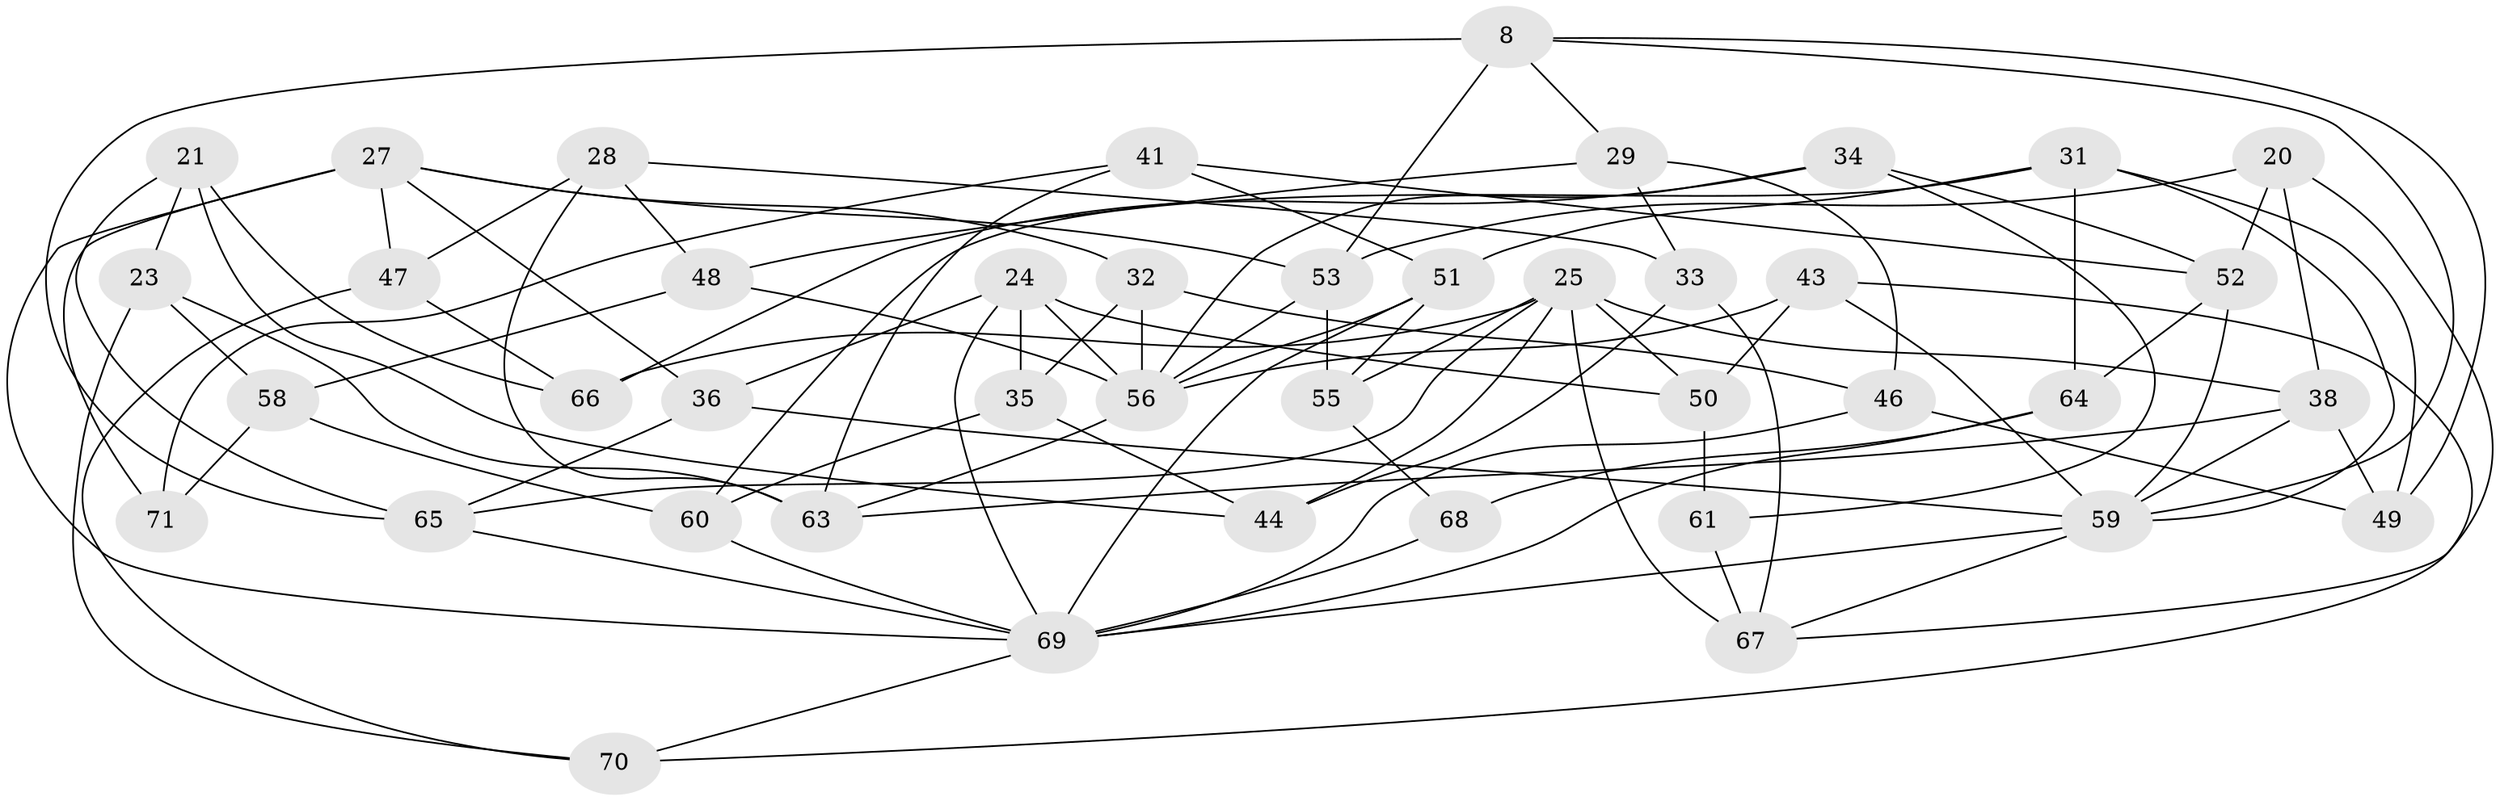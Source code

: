 // original degree distribution, {4: 1.0}
// Generated by graph-tools (version 1.1) at 2025/02/03/04/25 22:02:57]
// undirected, 42 vertices, 97 edges
graph export_dot {
graph [start="1"]
  node [color=gray90,style=filled];
  8 [super="+7"];
  20;
  21;
  23;
  24 [super="+16"];
  25 [super="+9+14+22"];
  27 [super="+11"];
  28;
  29;
  31 [super="+13"];
  32;
  33;
  34;
  35;
  36;
  38 [super="+19"];
  41 [super="+39"];
  43;
  44;
  46;
  47;
  48;
  49;
  50 [super="+37"];
  51 [super="+12+15"];
  52 [super="+3"];
  53 [super="+45"];
  55 [super="+1"];
  56 [super="+2+4"];
  58;
  59 [super="+10+18"];
  60;
  61;
  63 [super="+57"];
  64 [super="+62"];
  65 [super="+30"];
  66;
  67 [super="+26"];
  68;
  69 [super="+42+54"];
  70;
  71;
  8 -- 49;
  8 -- 29;
  8 -- 65 [weight=2];
  8 -- 59;
  8 -- 53;
  20 -- 38;
  20 -- 53;
  20 -- 52;
  20 -- 67;
  21 -- 44;
  21 -- 65;
  21 -- 23;
  21 -- 66;
  23 -- 70;
  23 -- 63;
  23 -- 58;
  24 -- 56;
  24 -- 35;
  24 -- 50;
  24 -- 36;
  24 -- 69 [weight=2];
  25 -- 65;
  25 -- 55;
  25 -- 66;
  25 -- 44;
  25 -- 50 [weight=2];
  25 -- 67 [weight=2];
  25 -- 38 [weight=2];
  27 -- 32;
  27 -- 47;
  27 -- 69 [weight=2];
  27 -- 36;
  27 -- 53;
  27 -- 71 [weight=2];
  28 -- 48;
  28 -- 33;
  28 -- 47;
  28 -- 63;
  29 -- 33;
  29 -- 48;
  29 -- 46;
  31 -- 60;
  31 -- 64 [weight=2];
  31 -- 49;
  31 -- 59;
  31 -- 51;
  32 -- 56;
  32 -- 46;
  32 -- 35;
  33 -- 44;
  33 -- 67;
  34 -- 52;
  34 -- 66;
  34 -- 61;
  34 -- 56;
  35 -- 44;
  35 -- 60;
  36 -- 65;
  36 -- 59;
  38 -- 59;
  38 -- 49;
  38 -- 63;
  41 -- 52 [weight=2];
  41 -- 63 [weight=2];
  41 -- 71;
  41 -- 51;
  43 -- 70;
  43 -- 50;
  43 -- 56;
  43 -- 59;
  46 -- 49;
  46 -- 69;
  47 -- 66;
  47 -- 70;
  48 -- 58;
  48 -- 56;
  50 -- 61 [weight=2];
  51 -- 55 [weight=2];
  51 -- 56;
  51 -- 69 [weight=3];
  52 -- 64;
  52 -- 59;
  53 -- 55 [weight=2];
  53 -- 56;
  55 -- 68;
  56 -- 63;
  58 -- 71;
  58 -- 60;
  59 -- 67;
  59 -- 69;
  60 -- 69;
  61 -- 67;
  64 -- 68 [weight=2];
  64 -- 69;
  65 -- 69;
  68 -- 69;
  69 -- 70;
}
